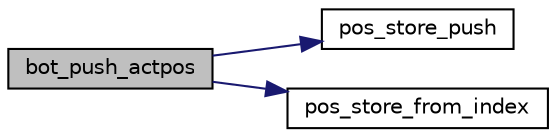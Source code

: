 digraph G
{
  edge [fontname="Helvetica",fontsize="10",labelfontname="Helvetica",labelfontsize="10"];
  node [fontname="Helvetica",fontsize="10",shape=record];
  rankdir="LR";
  Node1 [label="bot_push_actpos",height=0.2,width=0.4,color="black", fillcolor="grey75", style="filled" fontcolor="black"];
  Node1 -> Node2 [color="midnightblue",fontsize="10",style="solid",fontname="Helvetica"];
  Node2 [label="pos_store_push",height=0.2,width=0.4,color="black", fillcolor="white", style="filled",URL="$pos__store_8c.html#a036874299445af76339d8d4d5a75e1dc"];
  Node1 -> Node3 [color="midnightblue",fontsize="10",style="solid",fontname="Helvetica"];
  Node3 [label="pos_store_from_index",height=0.2,width=0.4,color="black", fillcolor="white", style="filled",URL="$pos__store_8c.html#adad22546e13c2c737f4bb62242b3bb92"];
}
